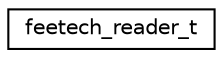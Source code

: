 digraph "Graphical Class Hierarchy"
{
 // LATEX_PDF_SIZE
  edge [fontname="Helvetica",fontsize="10",labelfontname="Helvetica",labelfontsize="10"];
  node [fontname="Helvetica",fontsize="10",shape=record];
  rankdir="LR";
  Node0 [label="feetech_reader_t",height=0.2,width=0.4,color="black", fillcolor="white", style="filled",URL="$structfeetech__reader__t.html",tooltip="Feetech packet reader struct."];
}
